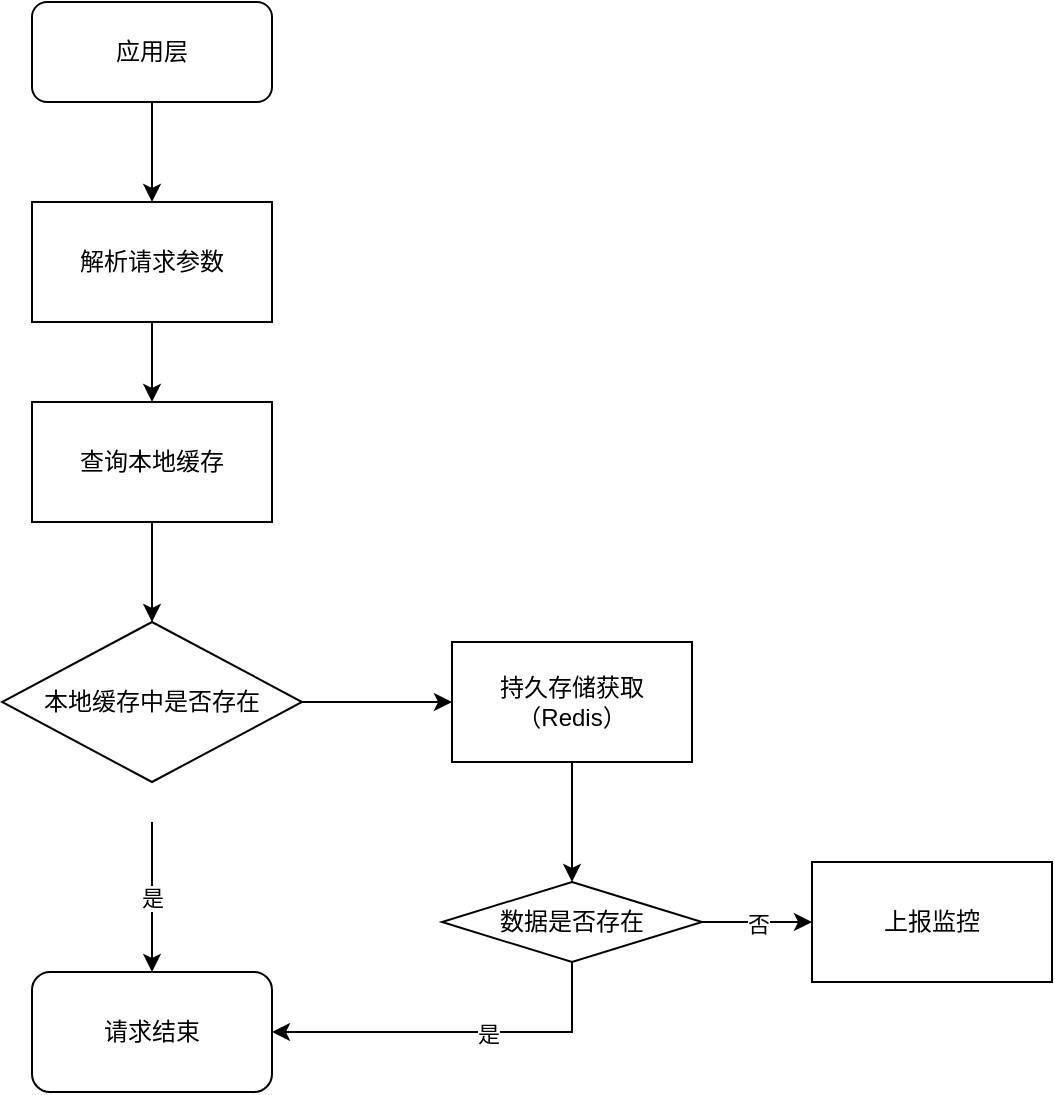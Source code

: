 <mxfile version="21.1.1" type="github">
  <diagram name="第 1 页" id="aVUd3B0FjnW8qT2SZtXC">
    <mxGraphModel dx="954" dy="562" grid="1" gridSize="10" guides="1" tooltips="1" connect="1" arrows="1" fold="1" page="1" pageScale="1" pageWidth="827" pageHeight="1169" math="0" shadow="0">
      <root>
        <mxCell id="0" />
        <mxCell id="1" parent="0" />
        <mxCell id="Eg8lC6jeyxPxJD8ex9hb-1" value="应用层" style="rounded=1;whiteSpace=wrap;html=1;" parent="1" vertex="1">
          <mxGeometry x="260" y="70" width="120" height="50" as="geometry" />
        </mxCell>
        <mxCell id="avSMeXMuvC1XrpbG1N8m-2" style="edgeStyle=orthogonalEdgeStyle;rounded=0;orthogonalLoop=1;jettySize=auto;html=1;exitX=0.5;exitY=1;exitDx=0;exitDy=0;entryX=0.5;entryY=0;entryDx=0;entryDy=0;" edge="1" parent="1" source="Eg8lC6jeyxPxJD8ex9hb-2" target="avSMeXMuvC1XrpbG1N8m-1">
          <mxGeometry relative="1" as="geometry" />
        </mxCell>
        <mxCell id="Eg8lC6jeyxPxJD8ex9hb-2" value="解析请求参数" style="rounded=0;whiteSpace=wrap;html=1;" parent="1" vertex="1">
          <mxGeometry x="260" y="170" width="120" height="60" as="geometry" />
        </mxCell>
        <mxCell id="Eg8lC6jeyxPxJD8ex9hb-4" value="" style="endArrow=classic;html=1;rounded=0;exitX=0.5;exitY=1;exitDx=0;exitDy=0;" parent="1" source="Eg8lC6jeyxPxJD8ex9hb-1" target="Eg8lC6jeyxPxJD8ex9hb-2" edge="1">
          <mxGeometry width="50" height="50" relative="1" as="geometry">
            <mxPoint x="390" y="320" as="sourcePoint" />
            <mxPoint x="440" y="270" as="targetPoint" />
          </mxGeometry>
        </mxCell>
        <mxCell id="avSMeXMuvC1XrpbG1N8m-3" style="edgeStyle=orthogonalEdgeStyle;rounded=0;orthogonalLoop=1;jettySize=auto;html=1;exitX=1;exitY=0.5;exitDx=0;exitDy=0;entryX=0;entryY=0.5;entryDx=0;entryDy=0;" edge="1" parent="1" source="Eg8lC6jeyxPxJD8ex9hb-5" target="Eg8lC6jeyxPxJD8ex9hb-12">
          <mxGeometry relative="1" as="geometry" />
        </mxCell>
        <mxCell id="Eg8lC6jeyxPxJD8ex9hb-5" value="本地缓存中是否存在" style="rhombus;whiteSpace=wrap;html=1;" parent="1" vertex="1">
          <mxGeometry x="245" y="380" width="150" height="80" as="geometry" />
        </mxCell>
        <mxCell id="Eg8lC6jeyxPxJD8ex9hb-6" value="" style="endArrow=classic;html=1;rounded=0;exitX=0.5;exitY=1;exitDx=0;exitDy=0;entryX=0.5;entryY=0;entryDx=0;entryDy=0;" parent="1" source="avSMeXMuvC1XrpbG1N8m-1" target="Eg8lC6jeyxPxJD8ex9hb-5" edge="1">
          <mxGeometry width="50" height="50" relative="1" as="geometry">
            <mxPoint x="370" y="330" as="sourcePoint" />
            <mxPoint x="420" y="280" as="targetPoint" />
          </mxGeometry>
        </mxCell>
        <mxCell id="Eg8lC6jeyxPxJD8ex9hb-8" value="" style="endArrow=classic;html=1;rounded=0;exitX=0.5;exitY=1;exitDx=0;exitDy=0;entryX=0.5;entryY=0;entryDx=0;entryDy=0;" parent="1" target="Eg8lC6jeyxPxJD8ex9hb-10" edge="1">
          <mxGeometry width="50" height="50" relative="1" as="geometry">
            <mxPoint x="320" y="480" as="sourcePoint" />
            <mxPoint x="320" y="530" as="targetPoint" />
          </mxGeometry>
        </mxCell>
        <mxCell id="Eg8lC6jeyxPxJD8ex9hb-9" value="是" style="edgeLabel;html=1;align=center;verticalAlign=middle;resizable=0;points=[];" parent="Eg8lC6jeyxPxJD8ex9hb-8" vertex="1" connectable="0">
          <mxGeometry x="-0.36" y="1" relative="1" as="geometry">
            <mxPoint x="-1" y="14" as="offset" />
          </mxGeometry>
        </mxCell>
        <mxCell id="Eg8lC6jeyxPxJD8ex9hb-10" value="请求结束" style="rounded=1;whiteSpace=wrap;html=1;" parent="1" vertex="1">
          <mxGeometry x="260" y="555" width="120" height="60" as="geometry" />
        </mxCell>
        <mxCell id="Eg8lC6jeyxPxJD8ex9hb-13" style="edgeStyle=orthogonalEdgeStyle;rounded=0;orthogonalLoop=1;jettySize=auto;html=1;exitX=0.5;exitY=1;exitDx=0;exitDy=0;" parent="1" source="Eg8lC6jeyxPxJD8ex9hb-12" edge="1">
          <mxGeometry relative="1" as="geometry">
            <mxPoint x="530" y="510" as="targetPoint" />
          </mxGeometry>
        </mxCell>
        <mxCell id="Eg8lC6jeyxPxJD8ex9hb-12" value="持久存储获取（Redis）" style="rounded=0;whiteSpace=wrap;html=1;" parent="1" vertex="1">
          <mxGeometry x="470" y="390" width="120" height="60" as="geometry" />
        </mxCell>
        <mxCell id="Eg8lC6jeyxPxJD8ex9hb-15" style="edgeStyle=orthogonalEdgeStyle;rounded=0;orthogonalLoop=1;jettySize=auto;html=1;exitX=0.5;exitY=1;exitDx=0;exitDy=0;entryX=1;entryY=0.5;entryDx=0;entryDy=0;" parent="1" source="Eg8lC6jeyxPxJD8ex9hb-14" target="Eg8lC6jeyxPxJD8ex9hb-10" edge="1">
          <mxGeometry relative="1" as="geometry">
            <mxPoint x="530" y="600" as="targetPoint" />
          </mxGeometry>
        </mxCell>
        <mxCell id="Eg8lC6jeyxPxJD8ex9hb-18" value="是" style="edgeLabel;html=1;align=center;verticalAlign=middle;resizable=0;points=[];" parent="Eg8lC6jeyxPxJD8ex9hb-15" vertex="1" connectable="0">
          <mxGeometry x="-0.16" y="1" relative="1" as="geometry">
            <mxPoint as="offset" />
          </mxGeometry>
        </mxCell>
        <mxCell id="Eg8lC6jeyxPxJD8ex9hb-16" value="否" style="edgeStyle=orthogonalEdgeStyle;rounded=0;orthogonalLoop=1;jettySize=auto;html=1;exitX=1;exitY=0.5;exitDx=0;exitDy=0;" parent="1" source="Eg8lC6jeyxPxJD8ex9hb-14" edge="1">
          <mxGeometry relative="1" as="geometry">
            <mxPoint x="650" y="530" as="targetPoint" />
          </mxGeometry>
        </mxCell>
        <mxCell id="Eg8lC6jeyxPxJD8ex9hb-14" value="数据是否存在" style="rhombus;whiteSpace=wrap;html=1;" parent="1" vertex="1">
          <mxGeometry x="465" y="510" width="130" height="40" as="geometry" />
        </mxCell>
        <mxCell id="Eg8lC6jeyxPxJD8ex9hb-17" value="上报监控" style="rounded=0;whiteSpace=wrap;html=1;" parent="1" vertex="1">
          <mxGeometry x="650" y="500" width="120" height="60" as="geometry" />
        </mxCell>
        <mxCell id="avSMeXMuvC1XrpbG1N8m-1" value="查询本地缓存" style="rounded=0;whiteSpace=wrap;html=1;" vertex="1" parent="1">
          <mxGeometry x="260" y="270" width="120" height="60" as="geometry" />
        </mxCell>
      </root>
    </mxGraphModel>
  </diagram>
</mxfile>
